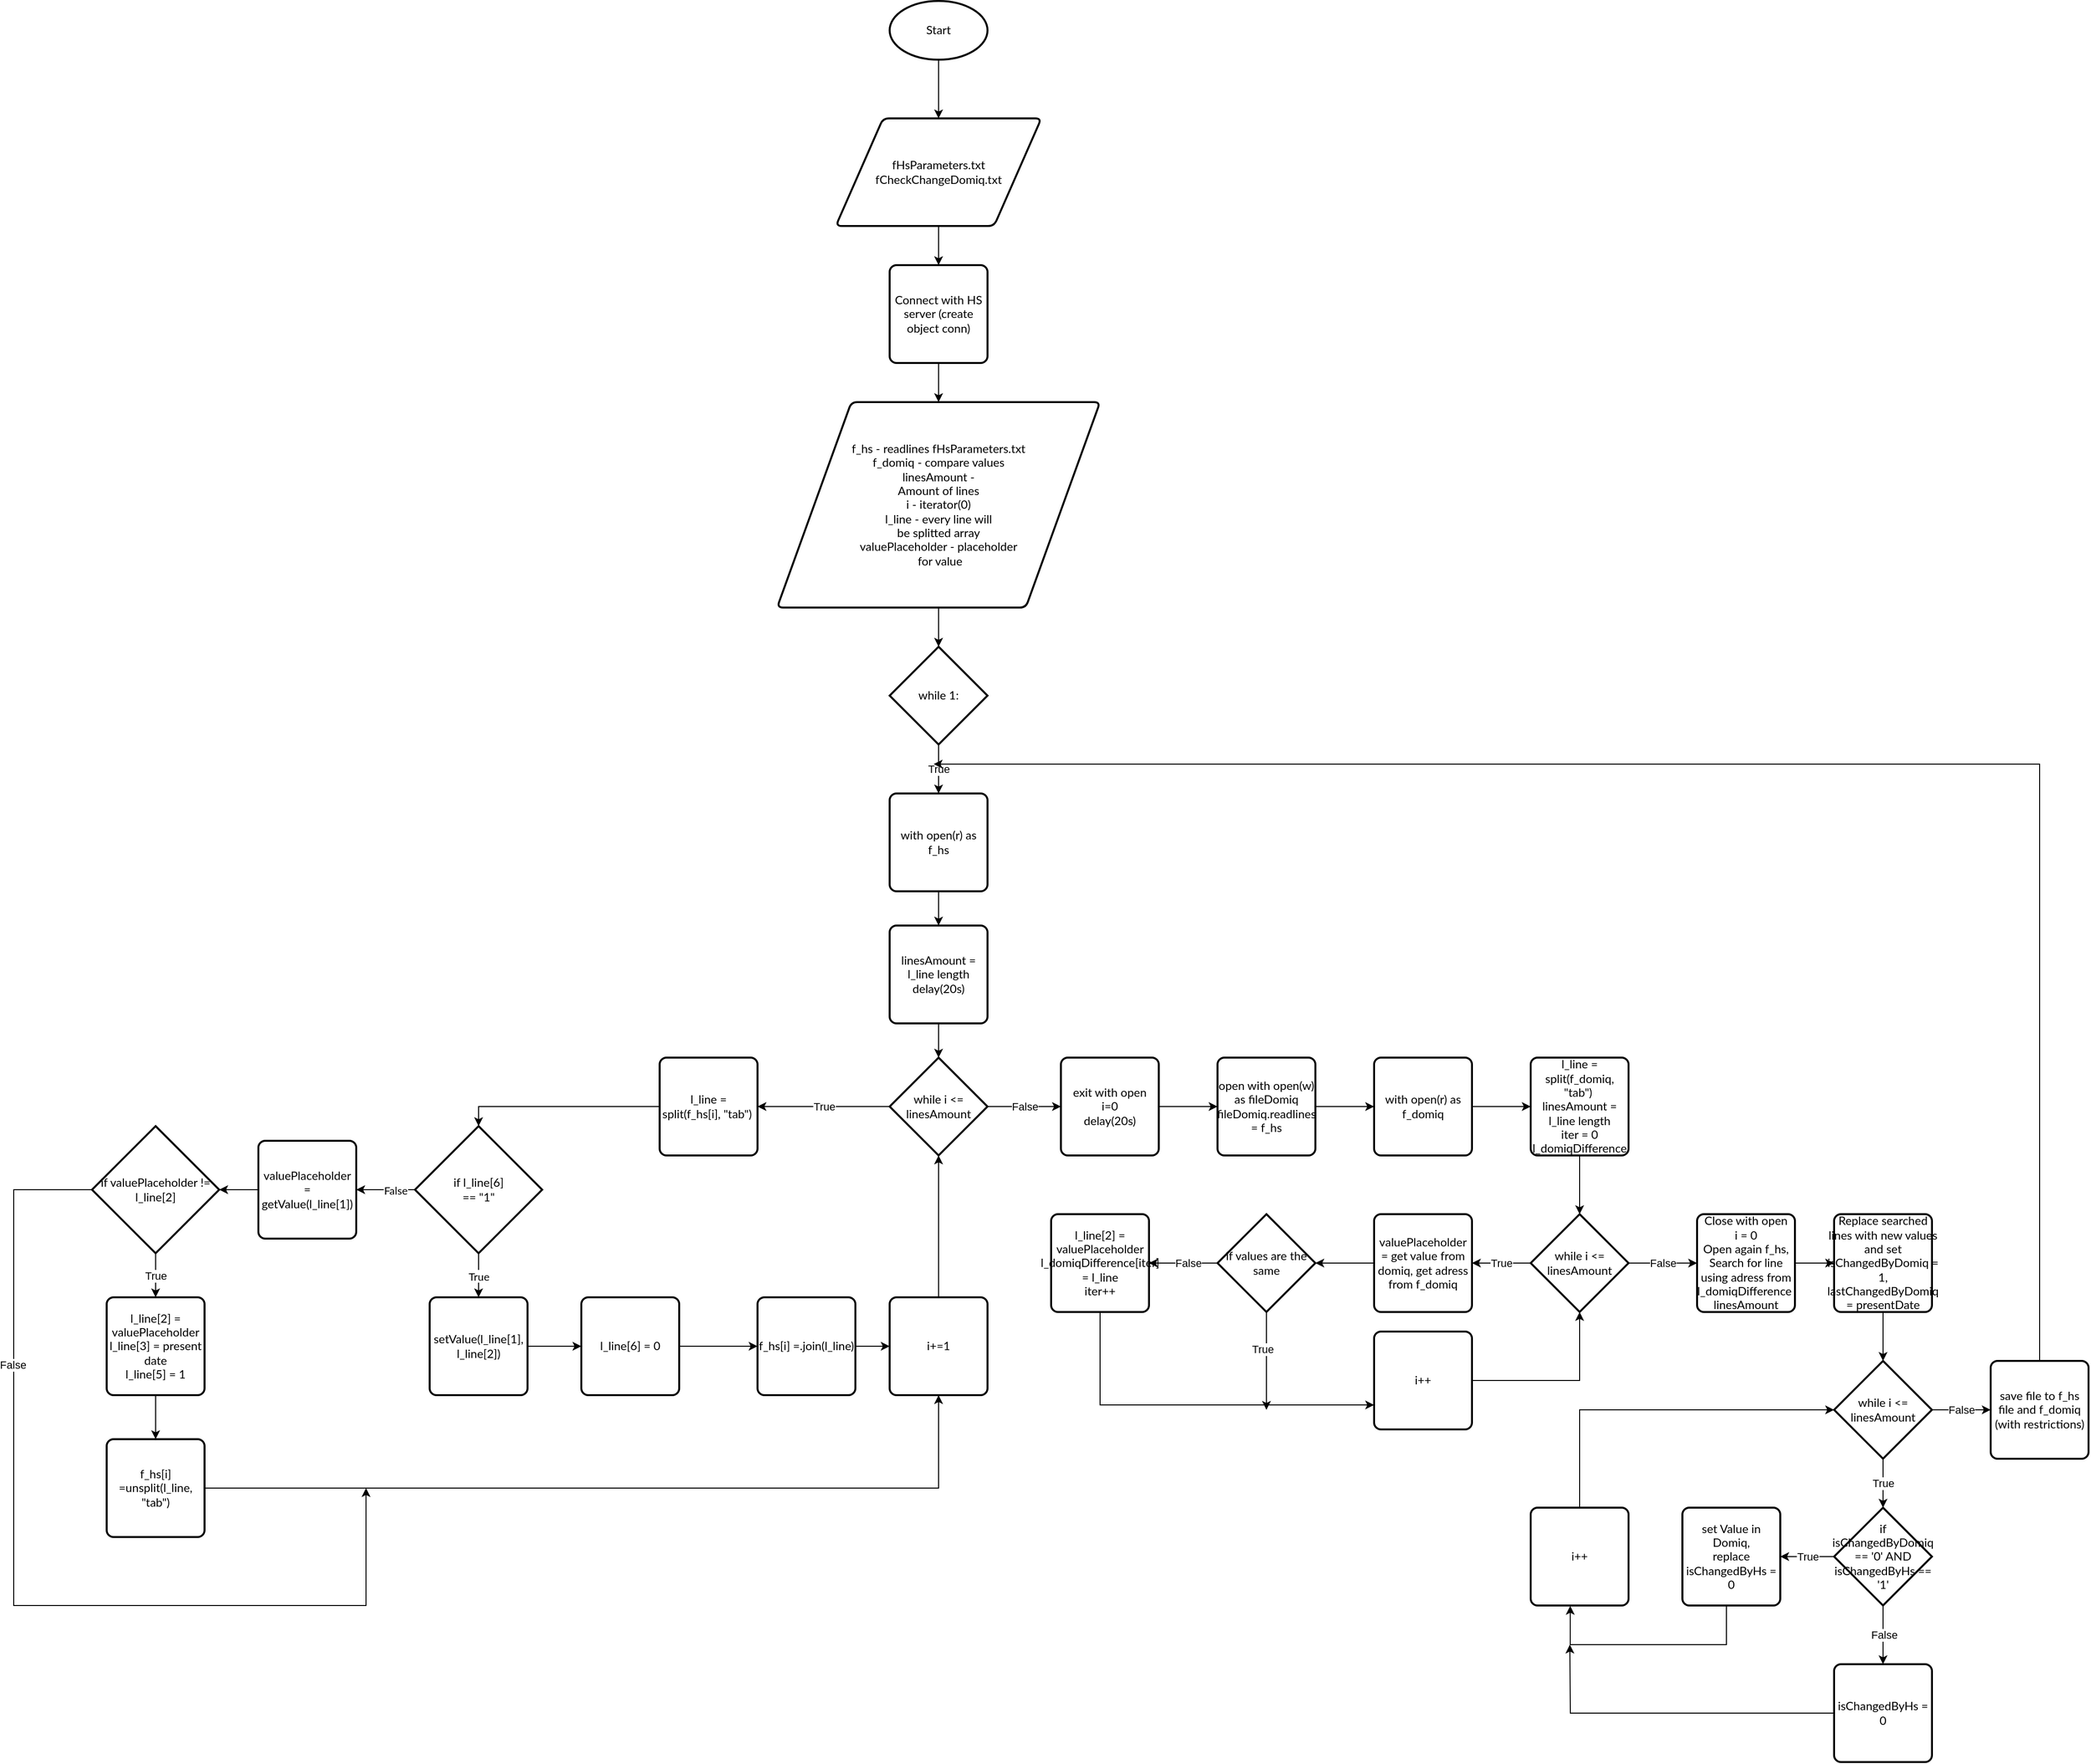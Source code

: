 <mxfile version="13.9.9" type="device" pages="2"><diagram id="IIz5wvD0sJhBd_UtgTdN" name="Algorithm"><mxGraphModel dx="1882" dy="2134" grid="1" gridSize="10" guides="1" tooltips="1" connect="1" arrows="1" fold="1" page="1" pageScale="1" pageWidth="850" pageHeight="1100" math="0" shadow="0"><root><mxCell id="0"/><mxCell id="1" parent="0"/><mxCell id="tEDn6vIQWbBBh3aVSW9Q-10" value="" style="edgeStyle=orthogonalEdgeStyle;rounded=0;orthogonalLoop=1;jettySize=auto;html=1;" parent="1" source="oHPp9jqQlG_g1VG1YZ3X-1" target="oHPp9jqQlG_g1VG1YZ3X-3" edge="1"><mxGeometry relative="1" as="geometry"/></mxCell><mxCell id="oHPp9jqQlG_g1VG1YZ3X-1" value="Start" style="strokeWidth=2;html=1;shape=mxgraph.flowchart.start_1;whiteSpace=wrap;fontFamily=lato;fontSource=https%3A%2F%2Ffonts.googleapis.com%2Fcss%3Ffamily%3Dlato;" parent="1" vertex="1"><mxGeometry x="465" width="100" height="60" as="geometry"/></mxCell><mxCell id="tEDn6vIQWbBBh3aVSW9Q-6" value="" style="edgeStyle=orthogonalEdgeStyle;rounded=0;orthogonalLoop=1;jettySize=auto;html=1;" parent="1" source="oHPp9jqQlG_g1VG1YZ3X-3" target="YBx0kGI7R5SaNFF7x4-J-3" edge="1"><mxGeometry relative="1" as="geometry"/></mxCell><mxCell id="oHPp9jqQlG_g1VG1YZ3X-3" value="fHsParameters.txt&lt;br&gt;fCheckChangeDomiq.txt&lt;br&gt;" style="shape=parallelogram;html=1;strokeWidth=2;perimeter=parallelogramPerimeter;rounded=1;arcSize=12;size=0.23;sketch=0;shadow=0;align=center;verticalAlign=middle;labelPosition=center;verticalLabelPosition=middle;labelBackgroundColor=none;whiteSpace=wrap;horizontal=1;fontFamily=lato;fontSource=https%3A%2F%2Ffonts.googleapis.com%2Fcss%3Ffamily%3Dlato;" parent="1" vertex="1"><mxGeometry x="410" y="120" width="210" height="110" as="geometry"/></mxCell><mxCell id="tEDn6vIQWbBBh3aVSW9Q-8" value="" style="edgeStyle=orthogonalEdgeStyle;rounded=0;orthogonalLoop=1;jettySize=auto;html=1;" parent="1" source="YBx0kGI7R5SaNFF7x4-J-3" target="tEDn6vIQWbBBh3aVSW9Q-1" edge="1"><mxGeometry relative="1" as="geometry"/></mxCell><mxCell id="YBx0kGI7R5SaNFF7x4-J-3" value="Connect with HS server (create object conn)" style="rounded=1;whiteSpace=wrap;html=1;absoluteArcSize=1;arcSize=14;strokeWidth=2;shadow=0;labelBackgroundColor=none;sketch=0;gradientColor=none;fontFamily=lato;fontSource=https%3A%2F%2Ffonts.googleapis.com%2Fcss%3Ffamily%3Dlato;align=center;" parent="1" vertex="1"><mxGeometry x="465" y="270" width="100" height="100" as="geometry"/></mxCell><mxCell id="2KCFINaTERgH4fKPcoVu-26" value="False" style="edgeStyle=orthogonalEdgeStyle;rounded=0;orthogonalLoop=1;jettySize=auto;html=1;" parent="1" source="YBx0kGI7R5SaNFF7x4-J-6" target="2KCFINaTERgH4fKPcoVu-25" edge="1"><mxGeometry relative="1" as="geometry"/></mxCell><mxCell id="U6Z5O1_J0L9l5Kx8JOLa-2" value="True" style="edgeStyle=orthogonalEdgeStyle;rounded=0;orthogonalLoop=1;jettySize=auto;html=1;" parent="1" source="YBx0kGI7R5SaNFF7x4-J-6" target="U6Z5O1_J0L9l5Kx8JOLa-1" edge="1"><mxGeometry relative="1" as="geometry"/></mxCell><mxCell id="YBx0kGI7R5SaNFF7x4-J-6" value="while i &amp;lt;= linesAmount" style="strokeWidth=2;html=1;shape=mxgraph.flowchart.decision;whiteSpace=wrap;rounded=1;shadow=0;labelBackgroundColor=none;sketch=0;gradientColor=none;fontFamily=lato;fontSource=https%3A%2F%2Ffonts.googleapis.com%2Fcss%3Ffamily%3Dlato;align=center;fontStyle=0" parent="1" vertex="1"><mxGeometry x="465" y="1080" width="100" height="100" as="geometry"/></mxCell><mxCell id="2KCFINaTERgH4fKPcoVu-11" value="True" style="edgeStyle=orthogonalEdgeStyle;rounded=0;orthogonalLoop=1;jettySize=auto;html=1;" parent="1" source="YBx0kGI7R5SaNFF7x4-J-8" target="2KCFINaTERgH4fKPcoVu-10" edge="1"><mxGeometry relative="1" as="geometry"/></mxCell><mxCell id="YBx0kGI7R5SaNFF7x4-J-8" value="while 1:" style="strokeWidth=2;html=1;shape=mxgraph.flowchart.decision;whiteSpace=wrap;rounded=1;shadow=0;labelBackgroundColor=none;sketch=0;gradientColor=none;fontFamily=lato;fontSource=https%3A%2F%2Ffonts.googleapis.com%2Fcss%3Ffamily%3Dlato;align=center;" parent="1" vertex="1"><mxGeometry x="465" y="660" width="100" height="100" as="geometry"/></mxCell><mxCell id="YBx0kGI7R5SaNFF7x4-J-26" value="False" style="edgeStyle=orthogonalEdgeStyle;rounded=0;sketch=0;jumpStyle=none;orthogonalLoop=1;jettySize=auto;html=1;strokeWidth=1;fontFamily=lato;fontSource=https%3A%2F%2Ffonts.googleapis.com%2Fcss%3Ffamily%3Dlato;" parent="1" source="YBx0kGI7R5SaNFF7x4-J-20" target="YBx0kGI7R5SaNFF7x4-J-25" edge="1"><mxGeometry x="-0.333" relative="1" as="geometry"><mxPoint as="offset"/></mxGeometry></mxCell><mxCell id="b56Fs18_DiPwVQHXeCKM-3" value="True" style="edgeStyle=orthogonalEdgeStyle;rounded=0;sketch=0;jumpStyle=none;orthogonalLoop=1;jettySize=auto;html=1;strokeWidth=1;fontFamily=lato;fontSource=https%3A%2F%2Ffonts.googleapis.com%2Fcss%3Ffamily%3Dlato;" parent="1" source="YBx0kGI7R5SaNFF7x4-J-20" target="AewDbgfP_rr_FHY8eq6f-3" edge="1"><mxGeometry relative="1" as="geometry"><Array as="points"><mxPoint x="45" y="1295"/><mxPoint x="45" y="1295"/></Array></mxGeometry></mxCell><mxCell id="YBx0kGI7R5SaNFF7x4-J-20" value="if l_line[6]&lt;br&gt;== &quot;1&quot;" style="strokeWidth=2;html=1;shape=mxgraph.flowchart.decision;whiteSpace=wrap;rounded=1;shadow=0;labelBackgroundColor=none;sketch=0;gradientColor=none;fontFamily=lato;fontSource=https%3A%2F%2Ffonts.googleapis.com%2Fcss%3Ffamily%3Dlato;align=center;" parent="1" vertex="1"><mxGeometry x="-20" y="1150" width="130" height="130" as="geometry"/></mxCell><mxCell id="YBx0kGI7R5SaNFF7x4-J-27" style="edgeStyle=orthogonalEdgeStyle;rounded=0;sketch=0;jumpStyle=none;orthogonalLoop=1;jettySize=auto;html=1;entryX=0.5;entryY=1;entryDx=0;entryDy=0;entryPerimeter=0;strokeWidth=1;fontFamily=lato;fontSource=https%3A%2F%2Ffonts.googleapis.com%2Fcss%3Ffamily%3Dlato;" parent="1" source="YBx0kGI7R5SaNFF7x4-J-23" target="YBx0kGI7R5SaNFF7x4-J-6" edge="1"><mxGeometry relative="1" as="geometry"><Array as="points"><mxPoint x="515" y="1240"/><mxPoint x="515" y="1240"/></Array></mxGeometry></mxCell><mxCell id="YBx0kGI7R5SaNFF7x4-J-23" value="i+=1" style="rounded=1;whiteSpace=wrap;html=1;absoluteArcSize=1;arcSize=14;strokeWidth=2;shadow=0;labelBackgroundColor=none;sketch=0;gradientColor=none;fontFamily=lato;fontSource=https%3A%2F%2Ffonts.googleapis.com%2Fcss%3Ffamily%3Dlato;align=center;" parent="1" vertex="1"><mxGeometry x="465" y="1325" width="100" height="100" as="geometry"/></mxCell><mxCell id="l4b_DBz85mYs8ozP7rHT-2" value="" style="edgeStyle=orthogonalEdgeStyle;rounded=0;sketch=0;jumpStyle=none;orthogonalLoop=1;jettySize=auto;html=1;strokeWidth=1;fontFamily=lato;fontSource=https%3A%2F%2Ffonts.googleapis.com%2Fcss%3Ffamily%3Dlato;" parent="1" source="YBx0kGI7R5SaNFF7x4-J-25" target="l4b_DBz85mYs8ozP7rHT-1" edge="1"><mxGeometry relative="1" as="geometry"/></mxCell><mxCell id="YBx0kGI7R5SaNFF7x4-J-25" value="valuePlaceholder = getValue(l_line[1])" style="rounded=1;whiteSpace=wrap;html=1;absoluteArcSize=1;arcSize=14;strokeWidth=2;shadow=0;labelBackgroundColor=none;sketch=0;gradientColor=none;fontFamily=lato;fontSource=https%3A%2F%2Ffonts.googleapis.com%2Fcss%3Ffamily%3Dlato;align=center;" parent="1" vertex="1"><mxGeometry x="-180" y="1165" width="100" height="100" as="geometry"/></mxCell><mxCell id="2KCFINaTERgH4fKPcoVu-20" style="edgeStyle=orthogonalEdgeStyle;rounded=0;orthogonalLoop=1;jettySize=auto;html=1;" parent="1" source="l4b_DBz85mYs8ozP7rHT-1" edge="1"><mxGeometry relative="1" as="geometry"><mxPoint x="-70" y="1520" as="targetPoint"/><Array as="points"><mxPoint x="-430" y="1215"/><mxPoint x="-430" y="1640"/><mxPoint x="-70" y="1640"/></Array></mxGeometry></mxCell><mxCell id="2KCFINaTERgH4fKPcoVu-21" value="False" style="edgeLabel;html=1;align=center;verticalAlign=middle;resizable=0;points=[];" parent="2KCFINaTERgH4fKPcoVu-20" vertex="1" connectable="0"><mxGeometry x="-0.475" y="-1" relative="1" as="geometry"><mxPoint as="offset"/></mxGeometry></mxCell><mxCell id="2KCFINaTERgH4fKPcoVu-22" value="True" style="edgeStyle=orthogonalEdgeStyle;rounded=0;orthogonalLoop=1;jettySize=auto;html=1;" parent="1" source="l4b_DBz85mYs8ozP7rHT-1" target="AewDbgfP_rr_FHY8eq6f-1" edge="1"><mxGeometry relative="1" as="geometry"/></mxCell><mxCell id="l4b_DBz85mYs8ozP7rHT-1" value="if valuePlaceholder !=&lt;br&gt;l_line[2]" style="strokeWidth=2;html=1;shape=mxgraph.flowchart.decision;whiteSpace=wrap;rounded=1;shadow=0;labelBackgroundColor=none;sketch=0;gradientColor=none;fontFamily=lato;fontSource=https%3A%2F%2Ffonts.googleapis.com%2Fcss%3Ffamily%3Dlato;align=center;" parent="1" vertex="1"><mxGeometry x="-350" y="1150" width="130" height="130" as="geometry"/></mxCell><mxCell id="2KCFINaTERgH4fKPcoVu-23" value="" style="edgeStyle=orthogonalEdgeStyle;rounded=0;orthogonalLoop=1;jettySize=auto;html=1;" parent="1" source="AewDbgfP_rr_FHY8eq6f-1" target="UMvBnLD9KFOylp85axMF-1" edge="1"><mxGeometry relative="1" as="geometry"/></mxCell><mxCell id="AewDbgfP_rr_FHY8eq6f-1" value="l_line[2] = valuePlaceholder&lt;br&gt;l_line[3] = present date&lt;br&gt;l_line[5] = 1" style="rounded=1;whiteSpace=wrap;html=1;absoluteArcSize=1;arcSize=14;strokeWidth=2;shadow=0;labelBackgroundColor=none;sketch=0;gradientColor=none;fontFamily=lato;fontSource=https%3A%2F%2Ffonts.googleapis.com%2Fcss%3Ffamily%3Dlato;align=center;" parent="1" vertex="1"><mxGeometry x="-335" y="1325" width="100" height="100" as="geometry"/></mxCell><mxCell id="b56Fs18_DiPwVQHXeCKM-4" value="" style="edgeStyle=orthogonalEdgeStyle;rounded=0;sketch=0;jumpStyle=none;orthogonalLoop=1;jettySize=auto;html=1;strokeWidth=1;fontFamily=lato;fontSource=https%3A%2F%2Ffonts.googleapis.com%2Fcss%3Ffamily%3Dlato;" parent="1" source="AewDbgfP_rr_FHY8eq6f-3" target="b56Fs18_DiPwVQHXeCKM-1" edge="1"><mxGeometry relative="1" as="geometry"/></mxCell><mxCell id="AewDbgfP_rr_FHY8eq6f-3" value="setValue(l_line[1], l_line[2])" style="rounded=1;whiteSpace=wrap;html=1;absoluteArcSize=1;arcSize=14;strokeWidth=2;shadow=0;labelBackgroundColor=none;sketch=0;gradientColor=none;fontFamily=lato;fontSource=https%3A%2F%2Ffonts.googleapis.com%2Fcss%3Ffamily%3Dlato;align=center;" parent="1" vertex="1"><mxGeometry x="-5" y="1325" width="100" height="100" as="geometry"/></mxCell><mxCell id="2KCFINaTERgH4fKPcoVu-24" style="edgeStyle=orthogonalEdgeStyle;rounded=0;orthogonalLoop=1;jettySize=auto;html=1;entryX=0.5;entryY=1;entryDx=0;entryDy=0;" parent="1" source="UMvBnLD9KFOylp85axMF-1" target="YBx0kGI7R5SaNFF7x4-J-23" edge="1"><mxGeometry relative="1" as="geometry"/></mxCell><mxCell id="UMvBnLD9KFOylp85axMF-1" value="f_hs[i] =unsplit(l_line, &quot;tab&quot;)" style="rounded=1;whiteSpace=wrap;html=1;absoluteArcSize=1;arcSize=14;strokeWidth=2;shadow=0;labelBackgroundColor=none;sketch=0;gradientColor=none;fontFamily=lato;fontSource=https%3A%2F%2Ffonts.googleapis.com%2Fcss%3Ffamily%3Dlato;align=center;" parent="1" vertex="1"><mxGeometry x="-335" y="1470" width="100" height="100" as="geometry"/></mxCell><mxCell id="myjB9P2W0nesdFnOiNsr-1" value="" style="edgeStyle=orthogonalEdgeStyle;rounded=0;sketch=0;jumpStyle=none;orthogonalLoop=1;jettySize=auto;html=1;strokeWidth=1;fontFamily=lato;fontSource=https%3A%2F%2Ffonts.googleapis.com%2Fcss%3Ffamily%3Dlato;" parent="1" source="b56Fs18_DiPwVQHXeCKM-1" target="b56Fs18_DiPwVQHXeCKM-2" edge="1"><mxGeometry relative="1" as="geometry"/></mxCell><mxCell id="b56Fs18_DiPwVQHXeCKM-1" value="l_line[6] = 0" style="rounded=1;whiteSpace=wrap;html=1;absoluteArcSize=1;arcSize=14;strokeWidth=2;shadow=0;labelBackgroundColor=none;sketch=0;gradientColor=none;fontFamily=lato;fontSource=https%3A%2F%2Ffonts.googleapis.com%2Fcss%3Ffamily%3Dlato;align=center;" parent="1" vertex="1"><mxGeometry x="150" y="1325" width="100" height="100" as="geometry"/></mxCell><mxCell id="myjB9P2W0nesdFnOiNsr-2" value="" style="edgeStyle=orthogonalEdgeStyle;rounded=0;sketch=0;jumpStyle=none;orthogonalLoop=1;jettySize=auto;html=1;strokeWidth=1;fontFamily=lato;fontSource=https%3A%2F%2Ffonts.googleapis.com%2Fcss%3Ffamily%3Dlato;" parent="1" source="b56Fs18_DiPwVQHXeCKM-2" target="YBx0kGI7R5SaNFF7x4-J-23" edge="1"><mxGeometry relative="1" as="geometry"/></mxCell><mxCell id="b56Fs18_DiPwVQHXeCKM-2" value="f_hs[i] =.join(l_line)" style="rounded=1;whiteSpace=wrap;html=1;absoluteArcSize=1;arcSize=14;strokeWidth=2;shadow=0;labelBackgroundColor=none;sketch=0;gradientColor=none;fontFamily=lato;fontSource=https%3A%2F%2Ffonts.googleapis.com%2Fcss%3Ffamily%3Dlato;align=center;" parent="1" vertex="1"><mxGeometry x="330" y="1325" width="100" height="100" as="geometry"/></mxCell><mxCell id="tEDn6vIQWbBBh3aVSW9Q-9" value="" style="edgeStyle=orthogonalEdgeStyle;rounded=0;orthogonalLoop=1;jettySize=auto;html=1;" parent="1" source="tEDn6vIQWbBBh3aVSW9Q-1" target="YBx0kGI7R5SaNFF7x4-J-8" edge="1"><mxGeometry relative="1" as="geometry"/></mxCell><mxCell id="tEDn6vIQWbBBh3aVSW9Q-1" value="f_hs - readlines fHsParameters.txt&lt;br&gt;f_domiq - compare values&lt;br&gt;linesAmount -&lt;br&gt;Amount of lines&lt;br&gt;i - iterator(0)&lt;br&gt;l_line - every line will &lt;br&gt;be splitted array&lt;br&gt;valuePlaceholder - placeholder&lt;br&gt;&amp;nbsp;for value" style="shape=parallelogram;html=1;strokeWidth=2;perimeter=parallelogramPerimeter;rounded=1;arcSize=12;size=0.23;sketch=0;shadow=0;align=center;verticalAlign=middle;labelPosition=center;verticalLabelPosition=middle;labelBackgroundColor=none;whiteSpace=wrap;horizontal=1;fontFamily=lato;fontSource=https%3A%2F%2Ffonts.googleapis.com%2Fcss%3Ffamily%3Dlato;" parent="1" vertex="1"><mxGeometry x="350" y="410" width="330" height="210" as="geometry"/></mxCell><mxCell id="2KCFINaTERgH4fKPcoVu-38" value="" style="edgeStyle=orthogonalEdgeStyle;rounded=0;orthogonalLoop=1;jettySize=auto;html=1;" parent="1" source="2KCFINaTERgH4fKPcoVu-7" target="2KCFINaTERgH4fKPcoVu-37" edge="1"><mxGeometry relative="1" as="geometry"/></mxCell><mxCell id="2KCFINaTERgH4fKPcoVu-7" value="valuePlaceholder = get value from domiq, get adress from f_domiq" style="rounded=1;whiteSpace=wrap;html=1;absoluteArcSize=1;arcSize=14;strokeWidth=2;shadow=0;labelBackgroundColor=none;sketch=0;gradientColor=none;fontFamily=lato;fontSource=https%3A%2F%2Ffonts.googleapis.com%2Fcss%3Ffamily%3Dlato;align=center;" parent="1" vertex="1"><mxGeometry x="960" y="1240" width="100" height="100" as="geometry"/></mxCell><mxCell id="2KCFINaTERgH4fKPcoVu-12" style="edgeStyle=orthogonalEdgeStyle;rounded=0;orthogonalLoop=1;jettySize=auto;html=1;entryX=0.5;entryY=0;entryDx=0;entryDy=0;entryPerimeter=0;" parent="1" source="2KCFINaTERgH4fKPcoVu-8" target="YBx0kGI7R5SaNFF7x4-J-6" edge="1"><mxGeometry relative="1" as="geometry"><mxPoint x="540" y="1150" as="targetPoint"/></mxGeometry></mxCell><mxCell id="2KCFINaTERgH4fKPcoVu-8" value="linesAmount = l_line length&lt;br&gt;delay(20s)" style="rounded=1;whiteSpace=wrap;html=1;absoluteArcSize=1;arcSize=14;strokeWidth=2;shadow=0;labelBackgroundColor=none;sketch=0;gradientColor=none;fontFamily=lato;fontSource=https%3A%2F%2Ffonts.googleapis.com%2Fcss%3Ffamily%3Dlato;align=center;" parent="1" vertex="1"><mxGeometry x="465" y="945" width="100" height="100" as="geometry"/></mxCell><mxCell id="2KCFINaTERgH4fKPcoVu-9" value="" style="edgeStyle=orthogonalEdgeStyle;rounded=0;sketch=0;jumpStyle=none;orthogonalLoop=1;jettySize=auto;html=1;strokeWidth=1;fontFamily=lato;fontSource=https%3A%2F%2Ffonts.googleapis.com%2Fcss%3Ffamily%3Dlato;" parent="1" source="2KCFINaTERgH4fKPcoVu-10" target="2KCFINaTERgH4fKPcoVu-8" edge="1"><mxGeometry relative="1" as="geometry"/></mxCell><mxCell id="2KCFINaTERgH4fKPcoVu-10" value="with open(r) as f_hs" style="rounded=1;whiteSpace=wrap;html=1;absoluteArcSize=1;arcSize=14;strokeWidth=2;shadow=0;labelBackgroundColor=none;sketch=0;gradientColor=none;fontFamily=lato;fontSource=https%3A%2F%2Ffonts.googleapis.com%2Fcss%3Ffamily%3Dlato;align=center;" parent="1" vertex="1"><mxGeometry x="465" y="810" width="100" height="100" as="geometry"/></mxCell><mxCell id="2KCFINaTERgH4fKPcoVu-28" value="" style="edgeStyle=orthogonalEdgeStyle;rounded=0;orthogonalLoop=1;jettySize=auto;html=1;" parent="1" source="2KCFINaTERgH4fKPcoVu-25" target="2KCFINaTERgH4fKPcoVu-27" edge="1"><mxGeometry relative="1" as="geometry"/></mxCell><mxCell id="2KCFINaTERgH4fKPcoVu-25" value="exit with open&lt;br&gt;i=0&lt;br&gt;delay(20s)" style="rounded=1;whiteSpace=wrap;html=1;absoluteArcSize=1;arcSize=14;strokeWidth=2;shadow=0;labelBackgroundColor=none;sketch=0;gradientColor=none;fontFamily=lato;fontSource=https%3A%2F%2Ffonts.googleapis.com%2Fcss%3Ffamily%3Dlato;align=center;" parent="1" vertex="1"><mxGeometry x="640" y="1080" width="100" height="100" as="geometry"/></mxCell><mxCell id="2KCFINaTERgH4fKPcoVu-30" value="" style="edgeStyle=orthogonalEdgeStyle;rounded=0;orthogonalLoop=1;jettySize=auto;html=1;" parent="1" source="2KCFINaTERgH4fKPcoVu-27" target="2KCFINaTERgH4fKPcoVu-29" edge="1"><mxGeometry relative="1" as="geometry"/></mxCell><mxCell id="2KCFINaTERgH4fKPcoVu-27" value="open with open(w) as fileDomiq&lt;br&gt;fileDomiq.readlines = f_hs" style="rounded=1;whiteSpace=wrap;html=1;absoluteArcSize=1;arcSize=14;strokeWidth=2;shadow=0;labelBackgroundColor=none;sketch=0;gradientColor=none;fontFamily=lato;fontSource=https%3A%2F%2Ffonts.googleapis.com%2Fcss%3Ffamily%3Dlato;align=center;" parent="1" vertex="1"><mxGeometry x="800" y="1080" width="100" height="100" as="geometry"/></mxCell><mxCell id="2KCFINaTERgH4fKPcoVu-32" value="" style="edgeStyle=orthogonalEdgeStyle;rounded=0;orthogonalLoop=1;jettySize=auto;html=1;" parent="1" source="2KCFINaTERgH4fKPcoVu-29" target="2KCFINaTERgH4fKPcoVu-31" edge="1"><mxGeometry relative="1" as="geometry"/></mxCell><mxCell id="2KCFINaTERgH4fKPcoVu-29" value="with open(r) as f_domiq" style="rounded=1;whiteSpace=wrap;html=1;absoluteArcSize=1;arcSize=14;strokeWidth=2;shadow=0;labelBackgroundColor=none;sketch=0;gradientColor=none;fontFamily=lato;fontSource=https%3A%2F%2Ffonts.googleapis.com%2Fcss%3Ffamily%3Dlato;align=center;" parent="1" vertex="1"><mxGeometry x="960" y="1080" width="100" height="100" as="geometry"/></mxCell><mxCell id="2KCFINaTERgH4fKPcoVu-34" value="" style="edgeStyle=orthogonalEdgeStyle;rounded=0;orthogonalLoop=1;jettySize=auto;html=1;" parent="1" source="2KCFINaTERgH4fKPcoVu-31" target="2KCFINaTERgH4fKPcoVu-33" edge="1"><mxGeometry relative="1" as="geometry"/></mxCell><mxCell id="2KCFINaTERgH4fKPcoVu-31" value="l_line = split(f_domiq, &quot;tab&quot;)&amp;nbsp;&lt;br&gt;linesAmount = l_line length&lt;br&gt;iter = 0&lt;br&gt;l_domiqDifference" style="rounded=1;whiteSpace=wrap;html=1;absoluteArcSize=1;arcSize=14;strokeWidth=2;shadow=0;labelBackgroundColor=none;sketch=0;gradientColor=none;fontFamily=lato;fontSource=https%3A%2F%2Ffonts.googleapis.com%2Fcss%3Ffamily%3Dlato;align=center;" parent="1" vertex="1"><mxGeometry x="1120" y="1080" width="100" height="100" as="geometry"/></mxCell><mxCell id="2KCFINaTERgH4fKPcoVu-36" value="True" style="edgeStyle=orthogonalEdgeStyle;rounded=0;orthogonalLoop=1;jettySize=auto;html=1;" parent="1" source="2KCFINaTERgH4fKPcoVu-33" target="2KCFINaTERgH4fKPcoVu-7" edge="1"><mxGeometry relative="1" as="geometry"/></mxCell><mxCell id="x0jF1hLzAA-oL5XDhHfy-7" value="False" style="edgeStyle=orthogonalEdgeStyle;rounded=0;orthogonalLoop=1;jettySize=auto;html=1;" parent="1" source="2KCFINaTERgH4fKPcoVu-33" target="x0jF1hLzAA-oL5XDhHfy-6" edge="1"><mxGeometry relative="1" as="geometry"/></mxCell><mxCell id="2KCFINaTERgH4fKPcoVu-33" value="while i &amp;lt;= linesAmount" style="strokeWidth=2;html=1;shape=mxgraph.flowchart.decision;whiteSpace=wrap;rounded=1;shadow=0;labelBackgroundColor=none;sketch=0;gradientColor=none;fontFamily=lato;fontSource=https%3A%2F%2Ffonts.googleapis.com%2Fcss%3Ffamily%3Dlato;align=center;fontStyle=0" parent="1" vertex="1"><mxGeometry x="1120" y="1240" width="100" height="100" as="geometry"/></mxCell><mxCell id="l97K-4EZAkQETdbd_55V-1" value="False" style="edgeStyle=orthogonalEdgeStyle;rounded=0;orthogonalLoop=1;jettySize=auto;html=1;entryX=1;entryY=0.5;entryDx=0;entryDy=0;" parent="1" source="2KCFINaTERgH4fKPcoVu-37" target="l97K-4EZAkQETdbd_55V-2" edge="1"><mxGeometry x="-0.143" relative="1" as="geometry"><mxPoint x="750" y="1290" as="targetPoint"/><mxPoint as="offset"/></mxGeometry></mxCell><mxCell id="x0jF1hLzAA-oL5XDhHfy-3" style="edgeStyle=orthogonalEdgeStyle;rounded=0;orthogonalLoop=1;jettySize=auto;html=1;" parent="1" source="2KCFINaTERgH4fKPcoVu-37" edge="1"><mxGeometry relative="1" as="geometry"><mxPoint x="850" y="1440.0" as="targetPoint"/></mxGeometry></mxCell><mxCell id="x0jF1hLzAA-oL5XDhHfy-4" value="True" style="edgeLabel;html=1;align=center;verticalAlign=middle;resizable=0;points=[];" parent="x0jF1hLzAA-oL5XDhHfy-3" vertex="1" connectable="0"><mxGeometry x="-0.254" y="-4" relative="1" as="geometry"><mxPoint as="offset"/></mxGeometry></mxCell><mxCell id="2KCFINaTERgH4fKPcoVu-37" value="if values are the same" style="strokeWidth=2;html=1;shape=mxgraph.flowchart.decision;whiteSpace=wrap;rounded=1;shadow=0;labelBackgroundColor=none;sketch=0;gradientColor=none;fontFamily=lato;fontSource=https%3A%2F%2Ffonts.googleapis.com%2Fcss%3Ffamily%3Dlato;align=center;fontStyle=0" parent="1" vertex="1"><mxGeometry x="800" y="1240" width="100" height="100" as="geometry"/></mxCell><mxCell id="x0jF1hLzAA-oL5XDhHfy-2" style="edgeStyle=orthogonalEdgeStyle;rounded=0;orthogonalLoop=1;jettySize=auto;html=1;entryX=0;entryY=0.75;entryDx=0;entryDy=0;" parent="1" source="l97K-4EZAkQETdbd_55V-2" target="x0jF1hLzAA-oL5XDhHfy-1" edge="1"><mxGeometry relative="1" as="geometry"><Array as="points"><mxPoint x="680" y="1435"/></Array></mxGeometry></mxCell><mxCell id="l97K-4EZAkQETdbd_55V-2" value="l_line[2] = valuePlaceholder&lt;br&gt;l_domiqDifference[iter] = l_line&lt;br&gt;iter++" style="rounded=1;whiteSpace=wrap;html=1;absoluteArcSize=1;arcSize=14;strokeWidth=2;shadow=0;labelBackgroundColor=none;sketch=0;gradientColor=none;fontFamily=lato;fontSource=https%3A%2F%2Ffonts.googleapis.com%2Fcss%3Ffamily%3Dlato;align=center;" parent="1" vertex="1"><mxGeometry x="630" y="1240" width="100" height="100" as="geometry"/></mxCell><mxCell id="x0jF1hLzAA-oL5XDhHfy-5" style="edgeStyle=orthogonalEdgeStyle;rounded=0;orthogonalLoop=1;jettySize=auto;html=1;entryX=0.5;entryY=1;entryDx=0;entryDy=0;entryPerimeter=0;" parent="1" source="x0jF1hLzAA-oL5XDhHfy-1" target="2KCFINaTERgH4fKPcoVu-33" edge="1"><mxGeometry relative="1" as="geometry"/></mxCell><mxCell id="x0jF1hLzAA-oL5XDhHfy-1" value="i++" style="rounded=1;whiteSpace=wrap;html=1;absoluteArcSize=1;arcSize=14;strokeWidth=2;shadow=0;labelBackgroundColor=none;sketch=0;gradientColor=none;fontFamily=lato;fontSource=https%3A%2F%2Ffonts.googleapis.com%2Fcss%3Ffamily%3Dlato;align=center;" parent="1" vertex="1"><mxGeometry x="960" y="1360" width="100" height="100" as="geometry"/></mxCell><mxCell id="x0jF1hLzAA-oL5XDhHfy-9" value="" style="edgeStyle=orthogonalEdgeStyle;rounded=0;orthogonalLoop=1;jettySize=auto;html=1;" parent="1" source="x0jF1hLzAA-oL5XDhHfy-6" target="x0jF1hLzAA-oL5XDhHfy-8" edge="1"><mxGeometry relative="1" as="geometry"/></mxCell><mxCell id="x0jF1hLzAA-oL5XDhHfy-6" value="Close with open&lt;br&gt;i = 0&lt;br&gt;Open again f_hs, Search for line using adress from l_domiqDifference&amp;nbsp;&lt;br&gt;linesAmount" style="rounded=1;whiteSpace=wrap;html=1;absoluteArcSize=1;arcSize=14;strokeWidth=2;shadow=0;labelBackgroundColor=none;sketch=0;gradientColor=none;fontFamily=lato;fontSource=https%3A%2F%2Ffonts.googleapis.com%2Fcss%3Ffamily%3Dlato;align=center;" parent="1" vertex="1"><mxGeometry x="1290" y="1240" width="100" height="100" as="geometry"/></mxCell><mxCell id="RmaNb6ZTaO3dIUyMyyiL-10" value="" style="edgeStyle=orthogonalEdgeStyle;rounded=0;orthogonalLoop=1;jettySize=auto;html=1;" parent="1" source="x0jF1hLzAA-oL5XDhHfy-8" target="RmaNb6ZTaO3dIUyMyyiL-9" edge="1"><mxGeometry relative="1" as="geometry"/></mxCell><mxCell id="x0jF1hLzAA-oL5XDhHfy-8" value="Replace searched lines with new values and set isChangedByDomiq = 1,&lt;br&gt;lastChangedByDomiq = presentDate" style="rounded=1;whiteSpace=wrap;html=1;absoluteArcSize=1;arcSize=14;strokeWidth=2;shadow=0;labelBackgroundColor=none;sketch=0;gradientColor=none;fontFamily=lato;fontSource=https%3A%2F%2Ffonts.googleapis.com%2Fcss%3Ffamily%3Dlato;align=center;" parent="1" vertex="1"><mxGeometry x="1430" y="1240" width="100" height="100" as="geometry"/></mxCell><mxCell id="RmaNb6ZTaO3dIUyMyyiL-5" value="True" style="edgeStyle=orthogonalEdgeStyle;rounded=0;orthogonalLoop=1;jettySize=auto;html=1;" parent="1" source="RmaNb6ZTaO3dIUyMyyiL-1" target="RmaNb6ZTaO3dIUyMyyiL-4" edge="1"><mxGeometry relative="1" as="geometry"/></mxCell><mxCell id="RmaNb6ZTaO3dIUyMyyiL-18" value="False" style="edgeStyle=orthogonalEdgeStyle;rounded=0;orthogonalLoop=1;jettySize=auto;html=1;" parent="1" source="RmaNb6ZTaO3dIUyMyyiL-1" edge="1"><mxGeometry relative="1" as="geometry"><mxPoint x="1480" y="1700.0" as="targetPoint"/></mxGeometry></mxCell><mxCell id="RmaNb6ZTaO3dIUyMyyiL-1" value="if isChangedByDomiq == '0' AND isChangedByHs == '1'" style="strokeWidth=2;html=1;shape=mxgraph.flowchart.decision;whiteSpace=wrap;rounded=1;shadow=0;labelBackgroundColor=none;sketch=0;gradientColor=none;fontFamily=lato;fontSource=https%3A%2F%2Ffonts.googleapis.com%2Fcss%3Ffamily%3Dlato;align=center;fontStyle=0" parent="1" vertex="1"><mxGeometry x="1430" y="1540" width="100" height="100" as="geometry"/></mxCell><mxCell id="RmaNb6ZTaO3dIUyMyyiL-7" value="" style="edgeStyle=orthogonalEdgeStyle;rounded=0;orthogonalLoop=1;jettySize=auto;html=1;entryX=0.404;entryY=1.004;entryDx=0;entryDy=0;entryPerimeter=0;" parent="1" source="RmaNb6ZTaO3dIUyMyyiL-4" target="RmaNb6ZTaO3dIUyMyyiL-15" edge="1"><mxGeometry relative="1" as="geometry"><mxPoint x="1170" y="1740" as="targetPoint"/><Array as="points"><mxPoint x="1320" y="1680"/><mxPoint x="1160" y="1680"/></Array></mxGeometry></mxCell><mxCell id="RmaNb6ZTaO3dIUyMyyiL-4" value="set Value in Domiq,&lt;br&gt;replace isChangedByHs = 0" style="rounded=1;whiteSpace=wrap;html=1;absoluteArcSize=1;arcSize=14;strokeWidth=2;shadow=0;labelBackgroundColor=none;sketch=0;gradientColor=none;fontFamily=lato;fontSource=https%3A%2F%2Ffonts.googleapis.com%2Fcss%3Ffamily%3Dlato;align=center;" parent="1" vertex="1"><mxGeometry x="1275" y="1540" width="100" height="100" as="geometry"/></mxCell><mxCell id="RmaNb6ZTaO3dIUyMyyiL-11" value="True" style="edgeStyle=orthogonalEdgeStyle;rounded=0;orthogonalLoop=1;jettySize=auto;html=1;" parent="1" source="RmaNb6ZTaO3dIUyMyyiL-9" target="RmaNb6ZTaO3dIUyMyyiL-1" edge="1"><mxGeometry relative="1" as="geometry"/></mxCell><mxCell id="RmaNb6ZTaO3dIUyMyyiL-17" value="False" style="edgeStyle=orthogonalEdgeStyle;rounded=0;orthogonalLoop=1;jettySize=auto;html=1;" parent="1" source="RmaNb6ZTaO3dIUyMyyiL-9" target="RmaNb6ZTaO3dIUyMyyiL-12" edge="1"><mxGeometry relative="1" as="geometry"/></mxCell><mxCell id="RmaNb6ZTaO3dIUyMyyiL-9" value="while i &amp;lt;= linesAmount" style="strokeWidth=2;html=1;shape=mxgraph.flowchart.decision;whiteSpace=wrap;rounded=1;shadow=0;labelBackgroundColor=none;sketch=0;gradientColor=none;fontFamily=lato;fontSource=https%3A%2F%2Ffonts.googleapis.com%2Fcss%3Ffamily%3Dlato;align=center;fontStyle=0" parent="1" vertex="1"><mxGeometry x="1430" y="1390" width="100" height="100" as="geometry"/></mxCell><mxCell id="RmaNb6ZTaO3dIUyMyyiL-22" style="edgeStyle=orthogonalEdgeStyle;rounded=0;orthogonalLoop=1;jettySize=auto;html=1;" parent="1" source="RmaNb6ZTaO3dIUyMyyiL-12" edge="1"><mxGeometry relative="1" as="geometry"><mxPoint x="510" y="780" as="targetPoint"/><Array as="points"><mxPoint x="1640" y="780"/></Array></mxGeometry></mxCell><mxCell id="RmaNb6ZTaO3dIUyMyyiL-12" value="save file to f_hs file and f_domiq (with restrictions)" style="rounded=1;whiteSpace=wrap;html=1;absoluteArcSize=1;arcSize=14;strokeWidth=2;shadow=0;labelBackgroundColor=none;sketch=0;gradientColor=none;fontFamily=lato;fontSource=https%3A%2F%2Ffonts.googleapis.com%2Fcss%3Ffamily%3Dlato;align=center;" parent="1" vertex="1"><mxGeometry x="1590" y="1390" width="100" height="100" as="geometry"/></mxCell><mxCell id="RmaNb6ZTaO3dIUyMyyiL-16" style="edgeStyle=orthogonalEdgeStyle;rounded=0;orthogonalLoop=1;jettySize=auto;html=1;entryX=0;entryY=0.5;entryDx=0;entryDy=0;entryPerimeter=0;" parent="1" source="RmaNb6ZTaO3dIUyMyyiL-15" target="RmaNb6ZTaO3dIUyMyyiL-9" edge="1"><mxGeometry relative="1" as="geometry"><Array as="points"><mxPoint x="1170" y="1440"/></Array></mxGeometry></mxCell><mxCell id="RmaNb6ZTaO3dIUyMyyiL-15" value="i++" style="rounded=1;whiteSpace=wrap;html=1;absoluteArcSize=1;arcSize=14;strokeWidth=2;shadow=0;labelBackgroundColor=none;sketch=0;gradientColor=none;fontFamily=lato;fontSource=https%3A%2F%2Ffonts.googleapis.com%2Fcss%3Ffamily%3Dlato;align=center;" parent="1" vertex="1"><mxGeometry x="1120" y="1540" width="100" height="100" as="geometry"/></mxCell><mxCell id="RmaNb6ZTaO3dIUyMyyiL-21" style="edgeStyle=orthogonalEdgeStyle;rounded=0;orthogonalLoop=1;jettySize=auto;html=1;" parent="1" source="RmaNb6ZTaO3dIUyMyyiL-20" edge="1"><mxGeometry relative="1" as="geometry"><mxPoint x="1160" y="1680" as="targetPoint"/></mxGeometry></mxCell><mxCell id="RmaNb6ZTaO3dIUyMyyiL-20" value="isChangedByHs = 0" style="rounded=1;whiteSpace=wrap;html=1;absoluteArcSize=1;arcSize=14;strokeWidth=2;shadow=0;labelBackgroundColor=none;sketch=0;gradientColor=none;fontFamily=lato;fontSource=https%3A%2F%2Ffonts.googleapis.com%2Fcss%3Ffamily%3Dlato;align=center;" parent="1" vertex="1"><mxGeometry x="1430" y="1700" width="100" height="100" as="geometry"/></mxCell><mxCell id="U6Z5O1_J0L9l5Kx8JOLa-3" style="edgeStyle=orthogonalEdgeStyle;rounded=0;orthogonalLoop=1;jettySize=auto;html=1;entryX=0.5;entryY=0;entryDx=0;entryDy=0;entryPerimeter=0;" parent="1" source="U6Z5O1_J0L9l5Kx8JOLa-1" target="YBx0kGI7R5SaNFF7x4-J-20" edge="1"><mxGeometry relative="1" as="geometry"/></mxCell><mxCell id="U6Z5O1_J0L9l5Kx8JOLa-1" value="l_line = split(f_hs[i], &quot;tab&quot;)&amp;nbsp;&lt;br&gt;" style="rounded=1;whiteSpace=wrap;html=1;absoluteArcSize=1;arcSize=14;strokeWidth=2;shadow=0;labelBackgroundColor=none;sketch=0;gradientColor=none;fontFamily=lato;fontSource=https%3A%2F%2Ffonts.googleapis.com%2Fcss%3Ffamily%3Dlato;align=center;" parent="1" vertex="1"><mxGeometry x="230" y="1080" width="100" height="100" as="geometry"/></mxCell></root></mxGraphModel></diagram><diagram id="BsopxtjbRwcPTsXcx-Xp" name="File format"><mxGraphModel dx="1938" dy="661" grid="1" gridSize="10" guides="1" tooltips="1" connect="1" arrows="1" fold="1" page="1" pageScale="1" pageWidth="850" pageHeight="1100" math="0" shadow="0"><root><mxCell id="MfMT0GV3CeiMk33Rusj3-0"/><mxCell id="MfMT0GV3CeiMk33Rusj3-1" parent="MfMT0GV3CeiMk33Rusj3-0"/><mxCell id="6Xbz5MLfD7khvGgce6xt-0" value="&lt;b&gt;fHSParameters.txt format:&lt;/b&gt;&lt;br&gt;adress\tValue\tlastChangedByHs\lastChangedByDomiq\tisChangedByHs\tisChangedByDomiq&lt;br&gt;&lt;b&gt;index:&lt;/b&gt;&lt;br&gt;name = 0&lt;br&gt;adress = 1&lt;br&gt;Value = 2&lt;br&gt;lastChangedByHs = 3&amp;nbsp;&lt;br&gt;lastChangedByDomiq = 4&lt;br&gt;isChangedByHs = 5&lt;br&gt;isChangedByDomiq = 6&lt;br&gt;&lt;br&gt;&lt;b&gt;fCheckChangeDomiq.txt&lt;/b&gt;&lt;br&gt;adress\tValue&lt;br&gt;&lt;b&gt;index&lt;/b&gt;&lt;br&gt;adress = 0&lt;br&gt;Value = 1" style="text;html=1;strokeColor=none;fillColor=none;align=center;verticalAlign=middle;whiteSpace=wrap;rounded=0;fontFamily=lato;fontSource=https%3A%2F%2Ffonts.googleapis.com%2Fcss%3Ffamily%3Dlato;" parent="MfMT0GV3CeiMk33Rusj3-1" vertex="1"><mxGeometry x="30" y="40" width="330" height="230" as="geometry"/></mxCell></root></mxGraphModel></diagram></mxfile>
